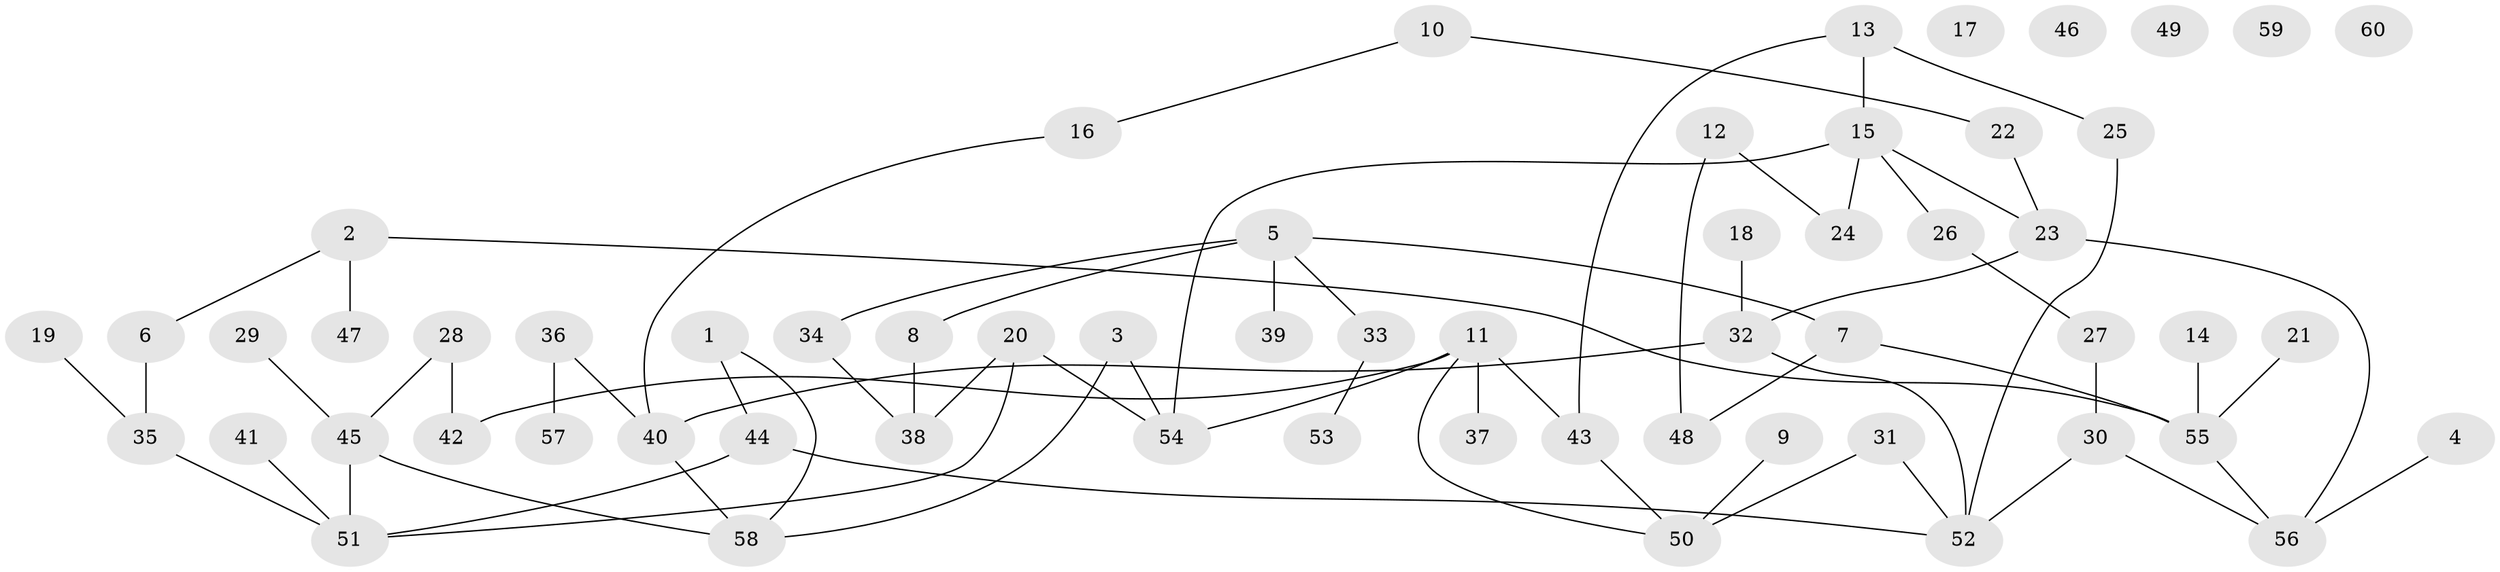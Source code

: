 // Generated by graph-tools (version 1.1) at 2025/39/03/09/25 04:39:02]
// undirected, 60 vertices, 70 edges
graph export_dot {
graph [start="1"]
  node [color=gray90,style=filled];
  1;
  2;
  3;
  4;
  5;
  6;
  7;
  8;
  9;
  10;
  11;
  12;
  13;
  14;
  15;
  16;
  17;
  18;
  19;
  20;
  21;
  22;
  23;
  24;
  25;
  26;
  27;
  28;
  29;
  30;
  31;
  32;
  33;
  34;
  35;
  36;
  37;
  38;
  39;
  40;
  41;
  42;
  43;
  44;
  45;
  46;
  47;
  48;
  49;
  50;
  51;
  52;
  53;
  54;
  55;
  56;
  57;
  58;
  59;
  60;
  1 -- 44;
  1 -- 58;
  2 -- 6;
  2 -- 47;
  2 -- 55;
  3 -- 54;
  3 -- 58;
  4 -- 56;
  5 -- 7;
  5 -- 8;
  5 -- 33;
  5 -- 34;
  5 -- 39;
  6 -- 35;
  7 -- 48;
  7 -- 55;
  8 -- 38;
  9 -- 50;
  10 -- 16;
  10 -- 22;
  11 -- 37;
  11 -- 42;
  11 -- 43;
  11 -- 50;
  11 -- 54;
  12 -- 24;
  12 -- 48;
  13 -- 15;
  13 -- 25;
  13 -- 43;
  14 -- 55;
  15 -- 23;
  15 -- 24;
  15 -- 26;
  15 -- 54;
  16 -- 40;
  18 -- 32;
  19 -- 35;
  20 -- 38;
  20 -- 51;
  20 -- 54;
  21 -- 55;
  22 -- 23;
  23 -- 32;
  23 -- 56;
  25 -- 52;
  26 -- 27;
  27 -- 30;
  28 -- 42;
  28 -- 45;
  29 -- 45;
  30 -- 52;
  30 -- 56;
  31 -- 50;
  31 -- 52;
  32 -- 40;
  32 -- 52;
  33 -- 53;
  34 -- 38;
  35 -- 51;
  36 -- 40;
  36 -- 57;
  40 -- 58;
  41 -- 51;
  43 -- 50;
  44 -- 51;
  44 -- 52;
  45 -- 51;
  45 -- 58;
  55 -- 56;
}
